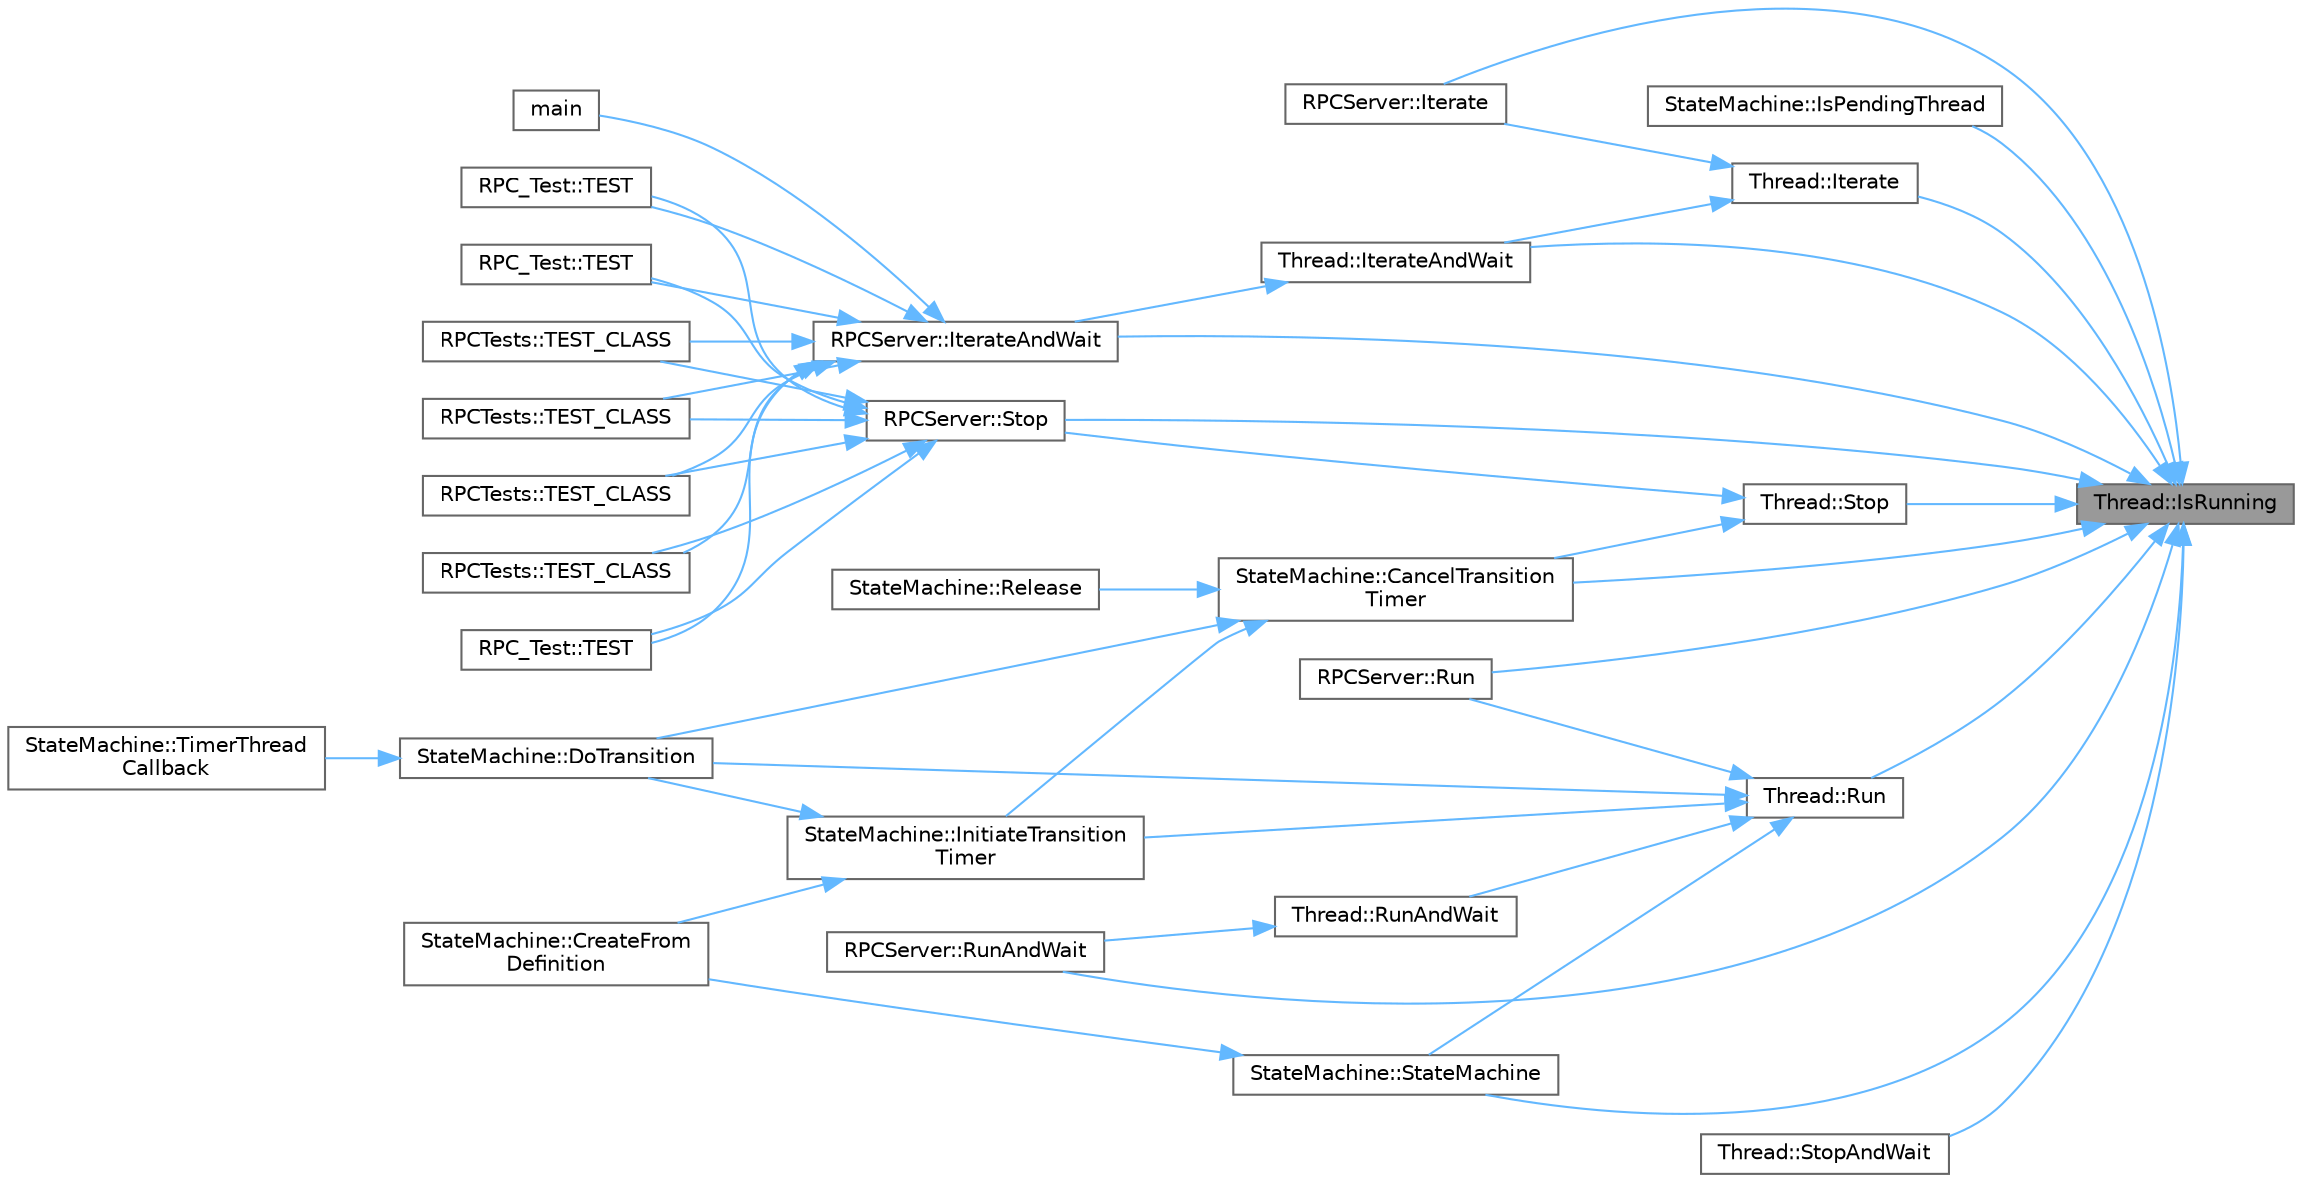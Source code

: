 digraph "Thread::IsRunning"
{
 // LATEX_PDF_SIZE
  bgcolor="transparent";
  edge [fontname=Helvetica,fontsize=10,labelfontname=Helvetica,labelfontsize=10];
  node [fontname=Helvetica,fontsize=10,shape=box,height=0.2,width=0.4];
  rankdir="RL";
  Node1 [id="Node000001",label="Thread::IsRunning",height=0.2,width=0.4,color="gray40", fillcolor="grey60", style="filled", fontcolor="black",tooltip=" "];
  Node1 -> Node2 [id="edge1_Node000001_Node000002",dir="back",color="steelblue1",style="solid",tooltip=" "];
  Node2 [id="Node000002",label="StateMachine::CancelTransition\lTimer",height=0.2,width=0.4,color="grey40", fillcolor="white", style="filled",URL="$class_state_machine.html#a0fb3b2d1e0daeeacac4edee9d85d033d",tooltip=" "];
  Node2 -> Node3 [id="edge2_Node000002_Node000003",dir="back",color="steelblue1",style="solid",tooltip=" "];
  Node3 [id="Node000003",label="StateMachine::DoTransition",height=0.2,width=0.4,color="grey40", fillcolor="white", style="filled",URL="$class_state_machine.html#ae5864f2f840fca87e1d3229703f681fb",tooltip="Executes the given transition on the current state."];
  Node3 -> Node4 [id="edge3_Node000003_Node000004",dir="back",color="steelblue1",style="solid",tooltip=" "];
  Node4 [id="Node000004",label="StateMachine::TimerThread\lCallback",height=0.2,width=0.4,color="grey40", fillcolor="white", style="filled",URL="$class_state_machine.html#ab502559100a6bc6d7cbf0bbaff8a6d3a",tooltip=" "];
  Node2 -> Node5 [id="edge4_Node000002_Node000005",dir="back",color="steelblue1",style="solid",tooltip=" "];
  Node5 [id="Node000005",label="StateMachine::InitiateTransition\lTimer",height=0.2,width=0.4,color="grey40", fillcolor="white", style="filled",URL="$class_state_machine.html#aa96ba26b9aff8774aacb302af3dd7fe8",tooltip="Clears the current transition timer (timeout) if any, then sets a new transition timer to the the giv..."];
  Node5 -> Node6 [id="edge5_Node000005_Node000006",dir="back",color="steelblue1",style="solid",tooltip=" "];
  Node6 [id="Node000006",label="StateMachine::CreateFrom\lDefinition",height=0.2,width=0.4,color="grey40", fillcolor="white", style="filled",URL="$class_state_machine.html#a54afd6ed82abb59621d4011c6889b479",tooltip="This factory method creates a state machine from the given definition."];
  Node5 -> Node3 [id="edge6_Node000005_Node000003",dir="back",color="steelblue1",style="solid",tooltip=" "];
  Node2 -> Node7 [id="edge7_Node000002_Node000007",dir="back",color="steelblue1",style="solid",tooltip=" "];
  Node7 [id="Node000007",label="StateMachine::Release",height=0.2,width=0.4,color="grey40", fillcolor="white", style="filled",URL="$class_state_machine.html#a8295262a91454cd9b54aebbd8573cf08",tooltip="Stops the state machine's context pending threads, then mark the state machine as exiting so the garb..."];
  Node1 -> Node8 [id="edge8_Node000001_Node000008",dir="back",color="steelblue1",style="solid",tooltip=" "];
  Node8 [id="Node000008",label="StateMachine::IsPendingThread",height=0.2,width=0.4,color="grey40", fillcolor="white", style="filled",URL="$class_state_machine.html#a145e83b18ab4e3fea0bb301cf7eeafe7",tooltip=" "];
  Node1 -> Node9 [id="edge9_Node000001_Node000009",dir="back",color="steelblue1",style="solid",tooltip=" "];
  Node9 [id="Node000009",label="RPCServer::Iterate",height=0.2,width=0.4,color="grey40", fillcolor="white", style="filled",URL="$class_r_p_c_server.html#a052d64b45ee81f39dbf038d95f99ff08",tooltip="Iterates on Run."];
  Node1 -> Node10 [id="edge10_Node000001_Node000010",dir="back",color="steelblue1",style="solid",tooltip=" "];
  Node10 [id="Node000010",label="Thread::Iterate",height=0.2,width=0.4,color="grey40", fillcolor="white", style="filled",URL="$class_thread.html#af0eb13dd34fb8547d10d4341246b8e03",tooltip=" "];
  Node10 -> Node9 [id="edge11_Node000010_Node000009",dir="back",color="steelblue1",style="solid",tooltip=" "];
  Node10 -> Node11 [id="edge12_Node000010_Node000011",dir="back",color="steelblue1",style="solid",tooltip=" "];
  Node11 [id="Node000011",label="Thread::IterateAndWait",height=0.2,width=0.4,color="grey40", fillcolor="white", style="filled",URL="$class_thread.html#a41b5c7adb2c080981c373d3d35c69e0d",tooltip=" "];
  Node11 -> Node12 [id="edge13_Node000011_Node000012",dir="back",color="steelblue1",style="solid",tooltip=" "];
  Node12 [id="Node000012",label="RPCServer::IterateAndWait",height=0.2,width=0.4,color="grey40", fillcolor="white", style="filled",URL="$class_r_p_c_server.html#aa0789295acfd6111907957f4feafcebe",tooltip=" "];
  Node12 -> Node13 [id="edge14_Node000012_Node000013",dir="back",color="steelblue1",style="solid",tooltip=" "];
  Node13 [id="Node000013",label="main",height=0.2,width=0.4,color="grey40", fillcolor="white", style="filled",URL="$_test_server_8cpp.html#a3c04138a5bfe5d72780bb7e82a18e627",tooltip=" "];
  Node12 -> Node14 [id="edge15_Node000012_Node000014",dir="back",color="steelblue1",style="solid",tooltip=" "];
  Node14 [id="Node000014",label="RPC_Test::TEST",height=0.2,width=0.4,color="grey40", fillcolor="white", style="filled",URL="$namespace_r_p_c___test.html#a3c7b5e609fb1b9c850baedc95036ec4b",tooltip=" "];
  Node12 -> Node15 [id="edge16_Node000012_Node000015",dir="back",color="steelblue1",style="solid",tooltip=" "];
  Node15 [id="Node000015",label="RPC_Test::TEST",height=0.2,width=0.4,color="grey40", fillcolor="white", style="filled",URL="$namespace_r_p_c___test.html#a74964873055904cf946e87a54dc96334",tooltip=" "];
  Node12 -> Node16 [id="edge17_Node000012_Node000016",dir="back",color="steelblue1",style="solid",tooltip=" "];
  Node16 [id="Node000016",label="RPC_Test::TEST",height=0.2,width=0.4,color="grey40", fillcolor="white", style="filled",URL="$namespace_r_p_c___test.html#ad55c3d222b4836ba35a61ebf5a5bfdbf",tooltip=" "];
  Node12 -> Node17 [id="edge18_Node000012_Node000017",dir="back",color="steelblue1",style="solid",tooltip=" "];
  Node17 [id="Node000017",label="RPCTests::TEST_CLASS",height=0.2,width=0.4,color="grey40", fillcolor="white", style="filled",URL="$namespace_r_p_c_tests.html#aa05fc2adc3c86a46ce961bb10e8bfd72",tooltip=" "];
  Node12 -> Node18 [id="edge19_Node000012_Node000018",dir="back",color="steelblue1",style="solid",tooltip=" "];
  Node18 [id="Node000018",label="RPCTests::TEST_CLASS",height=0.2,width=0.4,color="grey40", fillcolor="white", style="filled",URL="$namespace_r_p_c_tests.html#a3e7d557262b823a8d08a4f2960963af4",tooltip=" "];
  Node12 -> Node19 [id="edge20_Node000012_Node000019",dir="back",color="steelblue1",style="solid",tooltip=" "];
  Node19 [id="Node000019",label="RPCTests::TEST_CLASS",height=0.2,width=0.4,color="grey40", fillcolor="white", style="filled",URL="$namespace_r_p_c_tests.html#a8b7b742a943c4a1c2c2d2240a7e4c2e7",tooltip=" "];
  Node12 -> Node20 [id="edge21_Node000012_Node000020",dir="back",color="steelblue1",style="solid",tooltip=" "];
  Node20 [id="Node000020",label="RPCTests::TEST_CLASS",height=0.2,width=0.4,color="grey40", fillcolor="white", style="filled",URL="$namespace_r_p_c_tests.html#ad56cb8fa97ca6c0b84ec15fb791e6194",tooltip=" "];
  Node1 -> Node12 [id="edge22_Node000001_Node000012",dir="back",color="steelblue1",style="solid",tooltip=" "];
  Node1 -> Node11 [id="edge23_Node000001_Node000011",dir="back",color="steelblue1",style="solid",tooltip=" "];
  Node1 -> Node21 [id="edge24_Node000001_Node000021",dir="back",color="steelblue1",style="solid",tooltip=" "];
  Node21 [id="Node000021",label="RPCServer::Run",height=0.2,width=0.4,color="grey40", fillcolor="white", style="filled",URL="$class_r_p_c_server.html#a9931bbb33dd747794b4699f2ac5f92b7",tooltip="One shot run of the server, will accept a single connection and then serve the connected client...."];
  Node1 -> Node22 [id="edge25_Node000001_Node000022",dir="back",color="steelblue1",style="solid",tooltip=" "];
  Node22 [id="Node000022",label="Thread::Run",height=0.2,width=0.4,color="grey40", fillcolor="white", style="filled",URL="$class_thread.html#aa749371ba8362eaeea768f7d395b3dae",tooltip=" "];
  Node22 -> Node3 [id="edge26_Node000022_Node000003",dir="back",color="steelblue1",style="solid",tooltip=" "];
  Node22 -> Node5 [id="edge27_Node000022_Node000005",dir="back",color="steelblue1",style="solid",tooltip=" "];
  Node22 -> Node21 [id="edge28_Node000022_Node000021",dir="back",color="steelblue1",style="solid",tooltip=" "];
  Node22 -> Node23 [id="edge29_Node000022_Node000023",dir="back",color="steelblue1",style="solid",tooltip=" "];
  Node23 [id="Node000023",label="Thread::RunAndWait",height=0.2,width=0.4,color="grey40", fillcolor="white", style="filled",URL="$class_thread.html#adf4a0146595eefa17ccb8d7aacd33b41",tooltip=" "];
  Node23 -> Node24 [id="edge30_Node000023_Node000024",dir="back",color="steelblue1",style="solid",tooltip=" "];
  Node24 [id="Node000024",label="RPCServer::RunAndWait",height=0.2,width=0.4,color="grey40", fillcolor="white", style="filled",URL="$class_r_p_c_server.html#abbfc93a1189b152880e947ed27c85bca",tooltip="One shot run of the server, will accept a single connection and then serve the connected client...."];
  Node22 -> Node25 [id="edge31_Node000022_Node000025",dir="back",color="steelblue1",style="solid",tooltip=" "];
  Node25 [id="Node000025",label="StateMachine::StateMachine",height=0.2,width=0.4,color="grey40", fillcolor="white", style="filled",URL="$class_state_machine.html#a886e61db4c098668d64f65a1eade3b4a",tooltip="StateMachine constructor, WARNING: does not set the initial state."];
  Node25 -> Node6 [id="edge32_Node000025_Node000006",dir="back",color="steelblue1",style="solid",tooltip=" "];
  Node1 -> Node24 [id="edge33_Node000001_Node000024",dir="back",color="steelblue1",style="solid",tooltip=" "];
  Node1 -> Node25 [id="edge34_Node000001_Node000025",dir="back",color="steelblue1",style="solid",tooltip=" "];
  Node1 -> Node26 [id="edge35_Node000001_Node000026",dir="back",color="steelblue1",style="solid",tooltip=" "];
  Node26 [id="Node000026",label="RPCServer::Stop",height=0.2,width=0.4,color="grey40", fillcolor="white", style="filled",URL="$class_r_p_c_server.html#afa561558cb0ceafb0556c4fd34e44683",tooltip="Stops the associated transport."];
  Node26 -> Node14 [id="edge36_Node000026_Node000014",dir="back",color="steelblue1",style="solid",tooltip=" "];
  Node26 -> Node15 [id="edge37_Node000026_Node000015",dir="back",color="steelblue1",style="solid",tooltip=" "];
  Node26 -> Node16 [id="edge38_Node000026_Node000016",dir="back",color="steelblue1",style="solid",tooltip=" "];
  Node26 -> Node17 [id="edge39_Node000026_Node000017",dir="back",color="steelblue1",style="solid",tooltip=" "];
  Node26 -> Node18 [id="edge40_Node000026_Node000018",dir="back",color="steelblue1",style="solid",tooltip=" "];
  Node26 -> Node19 [id="edge41_Node000026_Node000019",dir="back",color="steelblue1",style="solid",tooltip=" "];
  Node26 -> Node20 [id="edge42_Node000026_Node000020",dir="back",color="steelblue1",style="solid",tooltip=" "];
  Node1 -> Node27 [id="edge43_Node000001_Node000027",dir="back",color="steelblue1",style="solid",tooltip=" "];
  Node27 [id="Node000027",label="Thread::Stop",height=0.2,width=0.4,color="grey40", fillcolor="white", style="filled",URL="$class_thread.html#a5994590ea53d7b36ca9fc2bffedb8941",tooltip=" "];
  Node27 -> Node2 [id="edge44_Node000027_Node000002",dir="back",color="steelblue1",style="solid",tooltip=" "];
  Node27 -> Node26 [id="edge45_Node000027_Node000026",dir="back",color="steelblue1",style="solid",tooltip=" "];
  Node1 -> Node28 [id="edge46_Node000001_Node000028",dir="back",color="steelblue1",style="solid",tooltip=" "];
  Node28 [id="Node000028",label="Thread::StopAndWait",height=0.2,width=0.4,color="grey40", fillcolor="white", style="filled",URL="$class_thread.html#aaa2b113b5a394479a4f3edc280bca1ba",tooltip=" "];
}
